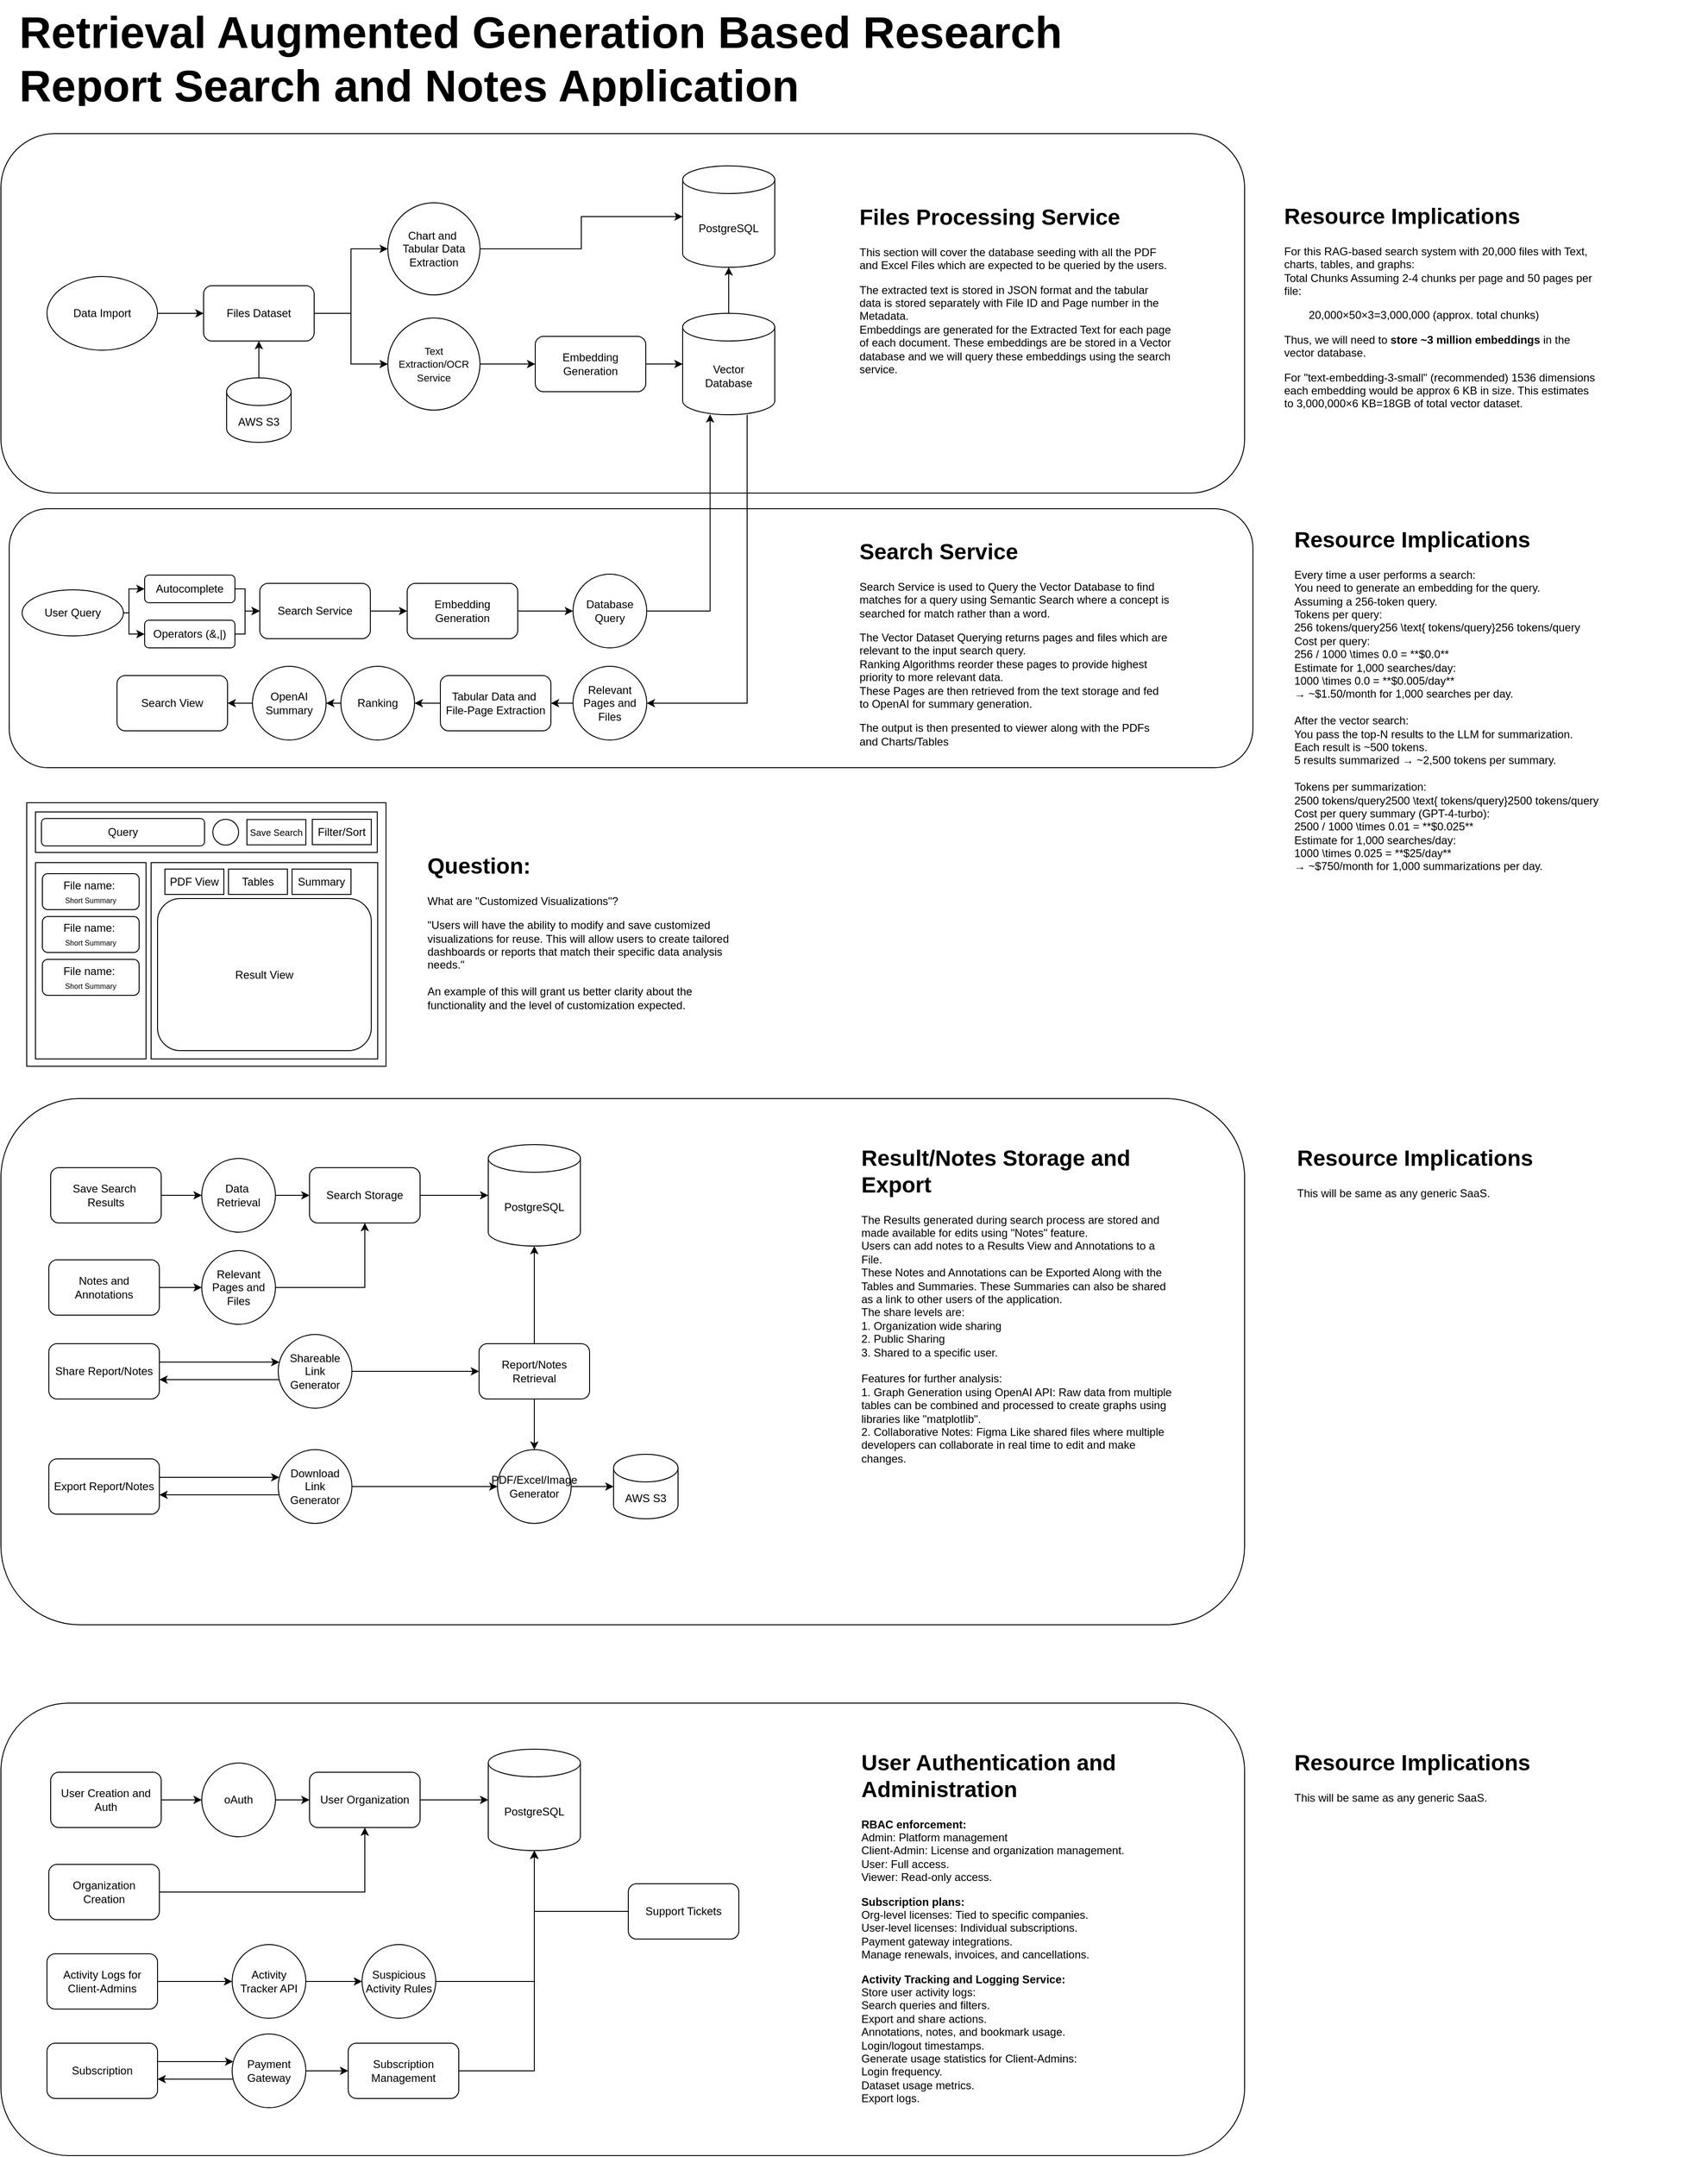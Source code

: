 <mxfile version="26.1.3">
  <diagram id="prtHgNgQTEPvFCAcTncT" name="Page-1">
    <mxGraphModel dx="3354" dy="1963" grid="0" gridSize="10" guides="1" tooltips="1" connect="1" arrows="1" fold="1" page="0" pageScale="1" pageWidth="827" pageHeight="1169" math="0" shadow="0">
      <root>
        <mxCell id="0" />
        <mxCell id="1" parent="0" />
        <mxCell id="w0o_VN7VHRVcwuZl0_9_-65" value="&lt;h1 style=&quot;margin-top: 0px;&quot;&gt;Resource Implications&lt;/h1&gt;&lt;p class=&quot;&quot; data-end=&quot;107&quot; data-start=&quot;69&quot;&gt;For this RAG-based search system with &lt;span data-end=&quot;126&quot; data-start=&quot;110&quot;&gt;20,000 files with &lt;/span&gt;&lt;span data-end=&quot;151&quot; data-start=&quot;129&quot;&gt;Text, charts, tables, and graphs:&lt;br&gt;Total Chunks Assuming 2-4 chunks per page and 50 pages per file: &lt;br&gt;&lt;/span&gt;&lt;/p&gt;&lt;p class=&quot;&quot; data-end=&quot;107&quot; data-start=&quot;69&quot;&gt;&lt;span class=&quot;katex-display&quot;&gt;&lt;span class=&quot;katex&quot;&gt;&lt;span aria-hidden=&quot;true&quot; class=&quot;katex-html&quot;&gt;&lt;span class=&quot;base&quot;&gt;&lt;span class=&quot;mord&quot;&gt;&lt;span style=&quot;white-space: pre;&quot;&gt;&#x9;&lt;/span&gt;20&lt;/span&gt;&lt;span class=&quot;mpunct&quot;&gt;,&lt;/span&gt;&lt;span class=&quot;mspace&quot;&gt;&lt;/span&gt;&lt;span class=&quot;mord&quot;&gt;000&lt;/span&gt;&lt;span class=&quot;mspace&quot;&gt;&lt;/span&gt;&lt;span class=&quot;mbin&quot;&gt;×&lt;/span&gt;&lt;span class=&quot;mspace&quot;&gt;&lt;/span&gt;&lt;/span&gt;&lt;span class=&quot;base&quot;&gt;&lt;span class=&quot;strut&quot;&gt;&lt;/span&gt;&lt;span class=&quot;mord&quot;&gt;50&lt;/span&gt;&lt;span class=&quot;mspace&quot;&gt;&lt;/span&gt;&lt;span class=&quot;mbin&quot;&gt;×&lt;/span&gt;&lt;span class=&quot;mspace&quot;&gt;&lt;/span&gt;&lt;/span&gt;&lt;span class=&quot;base&quot;&gt;&lt;span class=&quot;strut&quot;&gt;&lt;/span&gt;&lt;span class=&quot;mord&quot;&gt;3&lt;/span&gt;&lt;span class=&quot;mspace&quot;&gt;&lt;/span&gt;&lt;span class=&quot;mrel&quot;&gt;=&lt;/span&gt;&lt;span class=&quot;mspace&quot;&gt;&lt;/span&gt;&lt;/span&gt;&lt;span class=&quot;base&quot;&gt;&lt;span class=&quot;strut&quot;&gt;&lt;/span&gt;&lt;span class=&quot;mord&quot;&gt;3&lt;/span&gt;&lt;span class=&quot;mpunct&quot;&gt;,&lt;/span&gt;&lt;span class=&quot;mspace&quot;&gt;&lt;/span&gt;&lt;span class=&quot;mord&quot;&gt;000&lt;/span&gt;&lt;span class=&quot;mpunct&quot;&gt;,&lt;/span&gt;&lt;span class=&quot;mspace&quot;&gt;&lt;/span&gt;&lt;span class=&quot;mord&quot;&gt;000&lt;/span&gt;&lt;span class=&quot;mord text&quot;&gt;&lt;span class=&quot;mord&quot;&gt;&amp;nbsp;(approx.&amp;nbsp;total&amp;nbsp;chunks)&lt;/span&gt;&lt;/span&gt;&lt;/span&gt;&lt;/span&gt;&lt;/span&gt;&lt;/span&gt;&lt;/p&gt;&lt;p class=&quot;&quot; data-end=&quot;595&quot; data-start=&quot;516&quot;&gt;Thus, we will need to &lt;strong data-end=&quot;570&quot; data-start=&quot;539&quot;&gt;store ~3 million embeddings&lt;/strong&gt; in the vector database.&lt;/p&gt;&lt;p class=&quot;&quot; data-end=&quot;595&quot; data-start=&quot;516&quot;&gt;For &quot;text-embedding-3-small&quot; (recommended) 1536 dimensions each embedding would be approx 6 KB in size. This estimates to &lt;span class=&quot;base&quot;&gt;&lt;span class=&quot;mord&quot;&gt;3&lt;/span&gt;&lt;span class=&quot;mpunct&quot;&gt;,&lt;/span&gt;&lt;span class=&quot;mspace&quot;&gt;&lt;/span&gt;&lt;span class=&quot;mord&quot;&gt;000&lt;/span&gt;&lt;span class=&quot;mpunct&quot;&gt;,&lt;/span&gt;&lt;span class=&quot;mspace&quot;&gt;&lt;/span&gt;&lt;span class=&quot;mord&quot;&gt;000&lt;/span&gt;&lt;span class=&quot;mspace&quot;&gt;&lt;/span&gt;&lt;span class=&quot;mbin&quot;&gt;×&lt;/span&gt;&lt;span class=&quot;mspace&quot;&gt;&lt;/span&gt;&lt;/span&gt;&lt;span class=&quot;base&quot;&gt;&lt;span class=&quot;strut&quot;&gt;&lt;/span&gt;&lt;span class=&quot;mord&quot;&gt;6&lt;/span&gt;&lt;span class=&quot;mord text&quot;&gt;&lt;span class=&quot;mord&quot;&gt;&amp;nbsp;KB&lt;/span&gt;&lt;/span&gt;&lt;span class=&quot;mspace&quot;&gt;&lt;/span&gt;&lt;span class=&quot;mrel&quot;&gt;=&lt;/span&gt;&lt;span class=&quot;mspace&quot;&gt;&lt;/span&gt;&lt;/span&gt;&lt;span class=&quot;base&quot;&gt;&lt;span class=&quot;strut&quot;&gt;&lt;/span&gt;&lt;span class=&quot;mord&quot;&gt;18&lt;/span&gt;&lt;span class=&quot;mord mathnormal&quot;&gt;GB of total vector dataset.&lt;/span&gt;&lt;/span&gt;&lt;/p&gt;&lt;p class=&quot;&quot; data-end=&quot;595&quot; data-start=&quot;516&quot;&gt;&lt;span class=&quot;base&quot;&gt;&lt;span class=&quot;mord mathnormal&quot;&gt;&lt;br&gt;&lt;/span&gt;&lt;/span&gt;&lt;/p&gt;&lt;br/&gt;&lt;p class=&quot;&quot; data-end=&quot;107&quot; data-start=&quot;69&quot;&gt;&lt;br&gt;&lt;br/&gt;&lt;/p&gt;&lt;p class=&quot;&quot; data-end=&quot;595&quot; data-start=&quot;516&quot;&gt;&lt;br&gt;&lt;/p&gt;&lt;p class=&quot;&quot; data-end=&quot;107&quot; data-start=&quot;69&quot;&gt;&lt;br&gt;&lt;/p&gt;" style="text;html=1;whiteSpace=wrap;overflow=hidden;rounded=0;" vertex="1" parent="1">
          <mxGeometry x="1281" y="-6" width="340" height="230" as="geometry" />
        </mxCell>
        <mxCell id="w0o_VN7VHRVcwuZl0_9_-64" value="" style="rounded=1;whiteSpace=wrap;html=1;" vertex="1" parent="1">
          <mxGeometry x="-101" y="332" width="1350" height="281" as="geometry" />
        </mxCell>
        <mxCell id="w0o_VN7VHRVcwuZl0_9_-26" style="edgeStyle=orthogonalEdgeStyle;rounded=0;orthogonalLoop=1;jettySize=auto;html=1;entryX=0;entryY=0.5;entryDx=0;entryDy=0;" edge="1" parent="1" source="w0o_VN7VHRVcwuZl0_9_-22" target="w0o_VN7VHRVcwuZl0_9_-25">
          <mxGeometry relative="1" as="geometry" />
        </mxCell>
        <mxCell id="w0o_VN7VHRVcwuZl0_9_-22" value="Search Service" style="rounded=1;whiteSpace=wrap;html=1;" vertex="1" parent="1">
          <mxGeometry x="171" y="413" width="120" height="60" as="geometry" />
        </mxCell>
        <mxCell id="w0o_VN7VHRVcwuZl0_9_-80" style="edgeStyle=orthogonalEdgeStyle;rounded=0;orthogonalLoop=1;jettySize=auto;html=1;" edge="1" parent="1" source="w0o_VN7VHRVcwuZl0_9_-23" target="w0o_VN7VHRVcwuZl0_9_-76">
          <mxGeometry relative="1" as="geometry">
            <Array as="points">
              <mxPoint x="29" y="445" />
              <mxPoint x="29" y="419" />
            </Array>
          </mxGeometry>
        </mxCell>
        <mxCell id="w0o_VN7VHRVcwuZl0_9_-81" style="edgeStyle=orthogonalEdgeStyle;rounded=0;orthogonalLoop=1;jettySize=auto;html=1;" edge="1" parent="1" source="w0o_VN7VHRVcwuZl0_9_-23" target="w0o_VN7VHRVcwuZl0_9_-79">
          <mxGeometry relative="1" as="geometry">
            <Array as="points">
              <mxPoint x="29" y="445" />
              <mxPoint x="29" y="468" />
            </Array>
          </mxGeometry>
        </mxCell>
        <mxCell id="w0o_VN7VHRVcwuZl0_9_-23" value="User Query" style="ellipse;whiteSpace=wrap;html=1;" vertex="1" parent="1">
          <mxGeometry x="-87" y="420" width="110" height="50" as="geometry" />
        </mxCell>
        <mxCell id="w0o_VN7VHRVcwuZl0_9_-31" style="edgeStyle=orthogonalEdgeStyle;rounded=0;orthogonalLoop=1;jettySize=auto;html=1;entryX=0;entryY=0.5;entryDx=0;entryDy=0;" edge="1" parent="1" source="w0o_VN7VHRVcwuZl0_9_-25" target="w0o_VN7VHRVcwuZl0_9_-30">
          <mxGeometry relative="1" as="geometry" />
        </mxCell>
        <mxCell id="w0o_VN7VHRVcwuZl0_9_-25" value="Embedding Generation" style="rounded=1;whiteSpace=wrap;html=1;" vertex="1" parent="1">
          <mxGeometry x="331" y="413" width="120" height="60" as="geometry" />
        </mxCell>
        <mxCell id="w0o_VN7VHRVcwuZl0_9_-29" value="" style="group;fillColor=none;" vertex="1" connectable="0" parent="1">
          <mxGeometry x="-110" y="-75" width="1350" height="390" as="geometry" />
        </mxCell>
        <mxCell id="w0o_VN7VHRVcwuZl0_9_-28" value="" style="rounded=1;whiteSpace=wrap;html=1;" vertex="1" parent="w0o_VN7VHRVcwuZl0_9_-29">
          <mxGeometry width="1350" height="390" as="geometry" />
        </mxCell>
        <mxCell id="w0o_VN7VHRVcwuZl0_9_-8" style="edgeStyle=orthogonalEdgeStyle;rounded=0;orthogonalLoop=1;jettySize=auto;html=1;entryX=0;entryY=0.5;entryDx=0;entryDy=0;" edge="1" parent="w0o_VN7VHRVcwuZl0_9_-29" source="w0o_VN7VHRVcwuZl0_9_-1" target="w0o_VN7VHRVcwuZl0_9_-3">
          <mxGeometry relative="1" as="geometry" />
        </mxCell>
        <mxCell id="w0o_VN7VHRVcwuZl0_9_-9" style="edgeStyle=orthogonalEdgeStyle;rounded=0;orthogonalLoop=1;jettySize=auto;html=1;entryX=0;entryY=0.5;entryDx=0;entryDy=0;" edge="1" parent="w0o_VN7VHRVcwuZl0_9_-29" source="w0o_VN7VHRVcwuZl0_9_-1" target="w0o_VN7VHRVcwuZl0_9_-4">
          <mxGeometry relative="1" as="geometry" />
        </mxCell>
        <mxCell id="w0o_VN7VHRVcwuZl0_9_-1" value="Files Dataset" style="rounded=1;whiteSpace=wrap;html=1;" vertex="1" parent="w0o_VN7VHRVcwuZl0_9_-29">
          <mxGeometry x="220" y="165" width="120" height="60" as="geometry" />
        </mxCell>
        <mxCell id="w0o_VN7VHRVcwuZl0_9_-2" value="Embedding Generation" style="rounded=1;whiteSpace=wrap;html=1;" vertex="1" parent="w0o_VN7VHRVcwuZl0_9_-29">
          <mxGeometry x="580" y="220" width="120" height="60" as="geometry" />
        </mxCell>
        <mxCell id="w0o_VN7VHRVcwuZl0_9_-10" style="edgeStyle=orthogonalEdgeStyle;rounded=0;orthogonalLoop=1;jettySize=auto;html=1;entryX=0;entryY=0.5;entryDx=0;entryDy=0;" edge="1" parent="w0o_VN7VHRVcwuZl0_9_-29" source="w0o_VN7VHRVcwuZl0_9_-3" target="w0o_VN7VHRVcwuZl0_9_-2">
          <mxGeometry relative="1" as="geometry" />
        </mxCell>
        <mxCell id="w0o_VN7VHRVcwuZl0_9_-3" value="&lt;p&gt;&lt;font style=&quot;font-size: 11px;&quot;&gt;Text Extraction/OCR Service&lt;/font&gt;&lt;/p&gt;" style="ellipse;whiteSpace=wrap;html=1;aspect=fixed;" vertex="1" parent="w0o_VN7VHRVcwuZl0_9_-29">
          <mxGeometry x="420" y="200" width="100" height="100" as="geometry" />
        </mxCell>
        <mxCell id="w0o_VN7VHRVcwuZl0_9_-15" style="edgeStyle=orthogonalEdgeStyle;rounded=0;orthogonalLoop=1;jettySize=auto;html=1;entryX=0;entryY=0.5;entryDx=0;entryDy=0;entryPerimeter=0;" edge="1" parent="w0o_VN7VHRVcwuZl0_9_-29" source="w0o_VN7VHRVcwuZl0_9_-4" target="w0o_VN7VHRVcwuZl0_9_-12">
          <mxGeometry relative="1" as="geometry">
            <mxPoint x="610" y="265" as="targetPoint" />
          </mxGeometry>
        </mxCell>
        <mxCell id="w0o_VN7VHRVcwuZl0_9_-4" value="&lt;div&gt;Chart and&amp;nbsp;&lt;/div&gt;&lt;div&gt;Tabular Data Extraction&lt;/div&gt;" style="ellipse;whiteSpace=wrap;html=1;aspect=fixed;" vertex="1" parent="w0o_VN7VHRVcwuZl0_9_-29">
          <mxGeometry x="420" y="75" width="100" height="100" as="geometry" />
        </mxCell>
        <mxCell id="w0o_VN7VHRVcwuZl0_9_-14" style="edgeStyle=orthogonalEdgeStyle;rounded=0;orthogonalLoop=1;jettySize=auto;html=1;" edge="1" parent="w0o_VN7VHRVcwuZl0_9_-29" source="w0o_VN7VHRVcwuZl0_9_-6" target="w0o_VN7VHRVcwuZl0_9_-12">
          <mxGeometry relative="1" as="geometry" />
        </mxCell>
        <mxCell id="w0o_VN7VHRVcwuZl0_9_-6" value="&lt;div&gt;Vector&lt;/div&gt;&lt;div&gt;Database&lt;/div&gt;" style="shape=cylinder3;whiteSpace=wrap;html=1;boundedLbl=1;backgroundOutline=1;size=15;" vertex="1" parent="w0o_VN7VHRVcwuZl0_9_-29">
          <mxGeometry x="740" y="195" width="100" height="110" as="geometry" />
        </mxCell>
        <mxCell id="w0o_VN7VHRVcwuZl0_9_-12" value="PostgreSQL" style="shape=cylinder3;whiteSpace=wrap;html=1;boundedLbl=1;backgroundOutline=1;size=15;" vertex="1" parent="w0o_VN7VHRVcwuZl0_9_-29">
          <mxGeometry x="740" y="35" width="100" height="110" as="geometry" />
        </mxCell>
        <mxCell id="w0o_VN7VHRVcwuZl0_9_-13" style="edgeStyle=orthogonalEdgeStyle;rounded=0;orthogonalLoop=1;jettySize=auto;html=1;entryX=0;entryY=0.5;entryDx=0;entryDy=0;entryPerimeter=0;" edge="1" parent="w0o_VN7VHRVcwuZl0_9_-29" source="w0o_VN7VHRVcwuZl0_9_-2" target="w0o_VN7VHRVcwuZl0_9_-6">
          <mxGeometry relative="1" as="geometry" />
        </mxCell>
        <mxCell id="w0o_VN7VHRVcwuZl0_9_-17" value="&lt;h1 style=&quot;margin-top: 0px;&quot;&gt;Files Processing Service&lt;/h1&gt;&lt;p&gt;This section will cover the database seeding with all the PDF and Excel Files which are expected to be queried by the users.&lt;/p&gt;&lt;p&gt;The extracted text is stored in JSON format and the tabular data is stored separately with File ID and Page number in the Metadata. &lt;br&gt;Embeddings are generated for the Extracted Text for each page of each document. These embeddings are be stored in a Vector database and we will query these embeddings using the search service.&lt;/p&gt;" style="text;html=1;whiteSpace=wrap;overflow=hidden;rounded=0;" vertex="1" parent="w0o_VN7VHRVcwuZl0_9_-29">
          <mxGeometry x="930" y="70" width="340" height="230" as="geometry" />
        </mxCell>
        <mxCell id="w0o_VN7VHRVcwuZl0_9_-19" style="edgeStyle=orthogonalEdgeStyle;rounded=0;orthogonalLoop=1;jettySize=auto;html=1;entryX=0;entryY=0.5;entryDx=0;entryDy=0;" edge="1" parent="w0o_VN7VHRVcwuZl0_9_-29" source="w0o_VN7VHRVcwuZl0_9_-18" target="w0o_VN7VHRVcwuZl0_9_-1">
          <mxGeometry relative="1" as="geometry" />
        </mxCell>
        <mxCell id="w0o_VN7VHRVcwuZl0_9_-18" value="Data Import" style="ellipse;whiteSpace=wrap;html=1;" vertex="1" parent="w0o_VN7VHRVcwuZl0_9_-29">
          <mxGeometry x="50" y="155" width="120" height="80" as="geometry" />
        </mxCell>
        <mxCell id="w0o_VN7VHRVcwuZl0_9_-21" value="" style="edgeStyle=orthogonalEdgeStyle;rounded=0;orthogonalLoop=1;jettySize=auto;html=1;" edge="1" parent="w0o_VN7VHRVcwuZl0_9_-29" source="w0o_VN7VHRVcwuZl0_9_-20" target="w0o_VN7VHRVcwuZl0_9_-1">
          <mxGeometry relative="1" as="geometry" />
        </mxCell>
        <mxCell id="w0o_VN7VHRVcwuZl0_9_-20" value="AWS S3" style="shape=cylinder3;whiteSpace=wrap;html=1;boundedLbl=1;backgroundOutline=1;size=15;" vertex="1" parent="w0o_VN7VHRVcwuZl0_9_-29">
          <mxGeometry x="245" y="265" width="70" height="70" as="geometry" />
        </mxCell>
        <mxCell id="w0o_VN7VHRVcwuZl0_9_-32" style="edgeStyle=orthogonalEdgeStyle;rounded=0;orthogonalLoop=1;jettySize=auto;html=1;entryX=0.298;entryY=0.996;entryDx=0;entryDy=0;entryPerimeter=0;" edge="1" parent="1" source="w0o_VN7VHRVcwuZl0_9_-30" target="w0o_VN7VHRVcwuZl0_9_-6">
          <mxGeometry relative="1" as="geometry" />
        </mxCell>
        <mxCell id="w0o_VN7VHRVcwuZl0_9_-30" value="Database Query" style="ellipse;whiteSpace=wrap;html=1;aspect=fixed;" vertex="1" parent="1">
          <mxGeometry x="511" y="403" width="80" height="80" as="geometry" />
        </mxCell>
        <mxCell id="w0o_VN7VHRVcwuZl0_9_-37" style="edgeStyle=orthogonalEdgeStyle;rounded=0;orthogonalLoop=1;jettySize=auto;html=1;entryX=1;entryY=0.5;entryDx=0;entryDy=0;" edge="1" parent="1" source="w0o_VN7VHRVcwuZl0_9_-33" target="w0o_VN7VHRVcwuZl0_9_-36">
          <mxGeometry relative="1" as="geometry" />
        </mxCell>
        <mxCell id="w0o_VN7VHRVcwuZl0_9_-33" value="&lt;div&gt;Relevant Pages and Files&lt;/div&gt;" style="ellipse;whiteSpace=wrap;html=1;aspect=fixed;" vertex="1" parent="1">
          <mxGeometry x="511" y="503" width="80" height="80" as="geometry" />
        </mxCell>
        <mxCell id="w0o_VN7VHRVcwuZl0_9_-34" style="edgeStyle=orthogonalEdgeStyle;rounded=0;orthogonalLoop=1;jettySize=auto;html=1;entryX=1;entryY=0.5;entryDx=0;entryDy=0;" edge="1" parent="1" source="w0o_VN7VHRVcwuZl0_9_-6" target="w0o_VN7VHRVcwuZl0_9_-33">
          <mxGeometry relative="1" as="geometry">
            <Array as="points">
              <mxPoint x="700" y="543" />
            </Array>
          </mxGeometry>
        </mxCell>
        <mxCell id="w0o_VN7VHRVcwuZl0_9_-41" style="edgeStyle=orthogonalEdgeStyle;rounded=0;orthogonalLoop=1;jettySize=auto;html=1;entryX=1;entryY=0.5;entryDx=0;entryDy=0;" edge="1" parent="1" source="w0o_VN7VHRVcwuZl0_9_-36" target="w0o_VN7VHRVcwuZl0_9_-39">
          <mxGeometry relative="1" as="geometry" />
        </mxCell>
        <mxCell id="w0o_VN7VHRVcwuZl0_9_-36" value="&lt;div&gt;Tabular Data and&amp;nbsp;&lt;/div&gt;&lt;div&gt;File-Page Extraction&lt;/div&gt;" style="rounded=1;whiteSpace=wrap;html=1;" vertex="1" parent="1">
          <mxGeometry x="367" y="513" width="120" height="60" as="geometry" />
        </mxCell>
        <mxCell id="w0o_VN7VHRVcwuZl0_9_-69" style="edgeStyle=orthogonalEdgeStyle;rounded=0;orthogonalLoop=1;jettySize=auto;html=1;" edge="1" parent="1" source="w0o_VN7VHRVcwuZl0_9_-39" target="w0o_VN7VHRVcwuZl0_9_-68">
          <mxGeometry relative="1" as="geometry" />
        </mxCell>
        <mxCell id="w0o_VN7VHRVcwuZl0_9_-39" value="Ranking" style="ellipse;whiteSpace=wrap;html=1;aspect=fixed;" vertex="1" parent="1">
          <mxGeometry x="259" y="503" width="80" height="80" as="geometry" />
        </mxCell>
        <mxCell id="w0o_VN7VHRVcwuZl0_9_-42" value="Search View" style="rounded=1;whiteSpace=wrap;html=1;" vertex="1" parent="1">
          <mxGeometry x="16" y="513" width="120" height="60" as="geometry" />
        </mxCell>
        <mxCell id="w0o_VN7VHRVcwuZl0_9_-63" value="&lt;h1 style=&quot;margin-top: 0px;&quot;&gt;Search Service&lt;/h1&gt;&lt;p&gt;Search Service is used to Query the Vector Database to find matches for a query using Semantic Search where a concept is searched for match rather than a word.&lt;/p&gt;&lt;p&gt;The Vector Dataset Querying returns pages and files which are relevant to the input search query. &lt;br&gt;Ranking Algorithms reorder these pages to provide highest priority to more relevant data.&lt;br&gt;These Pages are then retrieved from the text storage and fed to OpenAI for summary generation. &lt;br&gt;&lt;/p&gt;&lt;p&gt;The output is then presented to viewer along with the PDFs and Charts/Tables&lt;/p&gt;" style="text;html=1;whiteSpace=wrap;overflow=hidden;rounded=0;" vertex="1" parent="1">
          <mxGeometry x="820" y="357.5" width="340" height="230" as="geometry" />
        </mxCell>
        <mxCell id="w0o_VN7VHRVcwuZl0_9_-67" value="&lt;h1 style=&quot;margin-top: 0px;&quot;&gt;&lt;font style=&quot;font-size: 48px;&quot;&gt;Retrieval Augmented Generation Based Research Report Search and Notes Application&lt;/font&gt;&lt;/h1&gt;" style="text;html=1;whiteSpace=wrap;overflow=hidden;rounded=0;movable=1;resizable=1;rotatable=1;deletable=1;editable=1;locked=0;connectable=1;" vertex="1" parent="1">
          <mxGeometry x="-92" y="-220" width="1235" height="112" as="geometry" />
        </mxCell>
        <mxCell id="w0o_VN7VHRVcwuZl0_9_-70" style="edgeStyle=orthogonalEdgeStyle;rounded=0;orthogonalLoop=1;jettySize=auto;html=1;" edge="1" parent="1" source="w0o_VN7VHRVcwuZl0_9_-68" target="w0o_VN7VHRVcwuZl0_9_-42">
          <mxGeometry relative="1" as="geometry" />
        </mxCell>
        <mxCell id="w0o_VN7VHRVcwuZl0_9_-68" value="&lt;div&gt;OpenAI&lt;/div&gt;&lt;div&gt;Summary&lt;/div&gt;" style="ellipse;whiteSpace=wrap;html=1;aspect=fixed;" vertex="1" parent="1">
          <mxGeometry x="163" y="503" width="80" height="80" as="geometry" />
        </mxCell>
        <mxCell id="w0o_VN7VHRVcwuZl0_9_-82" style="edgeStyle=orthogonalEdgeStyle;rounded=0;orthogonalLoop=1;jettySize=auto;html=1;" edge="1" parent="1" source="w0o_VN7VHRVcwuZl0_9_-76" target="w0o_VN7VHRVcwuZl0_9_-22">
          <mxGeometry relative="1" as="geometry">
            <Array as="points">
              <mxPoint x="155" y="419" />
              <mxPoint x="155" y="443" />
            </Array>
          </mxGeometry>
        </mxCell>
        <mxCell id="w0o_VN7VHRVcwuZl0_9_-76" value="Autocomplete" style="rounded=1;whiteSpace=wrap;html=1;" vertex="1" parent="1">
          <mxGeometry x="46" y="404" width="98" height="30" as="geometry" />
        </mxCell>
        <mxCell id="w0o_VN7VHRVcwuZl0_9_-83" style="edgeStyle=orthogonalEdgeStyle;rounded=0;orthogonalLoop=1;jettySize=auto;html=1;entryX=0;entryY=0.5;entryDx=0;entryDy=0;" edge="1" parent="1" source="w0o_VN7VHRVcwuZl0_9_-79" target="w0o_VN7VHRVcwuZl0_9_-22">
          <mxGeometry relative="1" as="geometry">
            <Array as="points">
              <mxPoint x="155" y="468" />
              <mxPoint x="155" y="443" />
            </Array>
          </mxGeometry>
        </mxCell>
        <mxCell id="w0o_VN7VHRVcwuZl0_9_-79" value="Operators (&amp;amp;,|)" style="rounded=1;whiteSpace=wrap;html=1;" vertex="1" parent="1">
          <mxGeometry x="46" y="453" width="98" height="30" as="geometry" />
        </mxCell>
        <mxCell id="w0o_VN7VHRVcwuZl0_9_-99" value="" style="group" vertex="1" connectable="0" parent="1">
          <mxGeometry x="-82" y="651" width="390" height="286" as="geometry" />
        </mxCell>
        <mxCell id="w0o_VN7VHRVcwuZl0_9_-84" value="" style="rounded=0;whiteSpace=wrap;html=1;" vertex="1" parent="w0o_VN7VHRVcwuZl0_9_-99">
          <mxGeometry width="390" height="286" as="geometry" />
        </mxCell>
        <mxCell id="w0o_VN7VHRVcwuZl0_9_-85" value="" style="rounded=0;whiteSpace=wrap;html=1;" vertex="1" parent="w0o_VN7VHRVcwuZl0_9_-99">
          <mxGeometry x="9.5" y="65" width="120" height="213" as="geometry" />
        </mxCell>
        <mxCell id="w0o_VN7VHRVcwuZl0_9_-86" value="" style="rounded=0;whiteSpace=wrap;html=1;" vertex="1" parent="w0o_VN7VHRVcwuZl0_9_-99">
          <mxGeometry x="9.5" y="10" width="371" height="44" as="geometry" />
        </mxCell>
        <mxCell id="w0o_VN7VHRVcwuZl0_9_-87" value="Query" style="rounded=1;whiteSpace=wrap;html=1;" vertex="1" parent="w0o_VN7VHRVcwuZl0_9_-99">
          <mxGeometry x="16" y="17.12" width="177" height="29.75" as="geometry" />
        </mxCell>
        <mxCell id="w0o_VN7VHRVcwuZl0_9_-88" value="" style="ellipse;whiteSpace=wrap;html=1;aspect=fixed;" vertex="1" parent="w0o_VN7VHRVcwuZl0_9_-99">
          <mxGeometry x="202" y="18.005" width="28" height="28" as="geometry" />
        </mxCell>
        <mxCell id="w0o_VN7VHRVcwuZl0_9_-89" value="&lt;font style=&quot;font-size: 10px;&quot;&gt;Save Search&lt;/font&gt;" style="whiteSpace=wrap;html=1;rounded=0;" vertex="1" parent="w0o_VN7VHRVcwuZl0_9_-99">
          <mxGeometry x="239" y="18.25" width="64" height="27.51" as="geometry" />
        </mxCell>
        <mxCell id="w0o_VN7VHRVcwuZl0_9_-90" value="&lt;div&gt;File name:&amp;nbsp;&lt;/div&gt;&lt;div&gt;&lt;font style=&quot;font-size: 8px;&quot;&gt;Short Summary&lt;/font&gt;&lt;/div&gt;" style="rounded=1;whiteSpace=wrap;html=1;" vertex="1" parent="w0o_VN7VHRVcwuZl0_9_-99">
          <mxGeometry x="17" y="77" width="105" height="39" as="geometry" />
        </mxCell>
        <mxCell id="w0o_VN7VHRVcwuZl0_9_-91" value="&lt;div&gt;File name:&amp;nbsp;&lt;/div&gt;&lt;div&gt;&lt;font style=&quot;font-size: 8px;&quot;&gt;Short Summary&lt;/font&gt;&lt;/div&gt;" style="rounded=1;whiteSpace=wrap;html=1;" vertex="1" parent="w0o_VN7VHRVcwuZl0_9_-99">
          <mxGeometry x="17" y="123.5" width="105" height="39" as="geometry" />
        </mxCell>
        <mxCell id="w0o_VN7VHRVcwuZl0_9_-92" value="&lt;div&gt;File name:&amp;nbsp;&lt;/div&gt;&lt;div&gt;&lt;font style=&quot;font-size: 8px;&quot;&gt;Short Summary&lt;/font&gt;&lt;/div&gt;" style="rounded=1;whiteSpace=wrap;html=1;" vertex="1" parent="w0o_VN7VHRVcwuZl0_9_-99">
          <mxGeometry x="17" y="170" width="105" height="39" as="geometry" />
        </mxCell>
        <mxCell id="w0o_VN7VHRVcwuZl0_9_-93" value="" style="rounded=0;whiteSpace=wrap;html=1;" vertex="1" parent="w0o_VN7VHRVcwuZl0_9_-99">
          <mxGeometry x="135" y="65" width="246" height="213" as="geometry" />
        </mxCell>
        <mxCell id="w0o_VN7VHRVcwuZl0_9_-94" value="Result View" style="rounded=1;whiteSpace=wrap;html=1;" vertex="1" parent="w0o_VN7VHRVcwuZl0_9_-99">
          <mxGeometry x="142" y="104" width="232" height="165" as="geometry" />
        </mxCell>
        <mxCell id="w0o_VN7VHRVcwuZl0_9_-96" value="PDF View" style="whiteSpace=wrap;html=1;rounded=0;" vertex="1" parent="w0o_VN7VHRVcwuZl0_9_-99">
          <mxGeometry x="150" y="72" width="64" height="27.51" as="geometry" />
        </mxCell>
        <mxCell id="w0o_VN7VHRVcwuZl0_9_-97" value="Tables" style="whiteSpace=wrap;html=1;rounded=0;" vertex="1" parent="w0o_VN7VHRVcwuZl0_9_-99">
          <mxGeometry x="219" y="72" width="64" height="27.51" as="geometry" />
        </mxCell>
        <mxCell id="w0o_VN7VHRVcwuZl0_9_-98" value="Summary" style="whiteSpace=wrap;html=1;rounded=0;" vertex="1" parent="w0o_VN7VHRVcwuZl0_9_-99">
          <mxGeometry x="288" y="72" width="64" height="27.51" as="geometry" />
        </mxCell>
        <mxCell id="w0o_VN7VHRVcwuZl0_9_-101" value="Filter/Sort" style="whiteSpace=wrap;html=1;rounded=0;" vertex="1" parent="w0o_VN7VHRVcwuZl0_9_-99">
          <mxGeometry x="310" y="18.01" width="64" height="27.51" as="geometry" />
        </mxCell>
        <mxCell id="w0o_VN7VHRVcwuZl0_9_-102" value="&lt;h1 style=&quot;margin-top: 0px;&quot;&gt;Question:&lt;/h1&gt;&lt;p class=&quot;&quot; data-end=&quot;107&quot; data-start=&quot;69&quot;&gt;&lt;span data-end=&quot;151&quot; data-start=&quot;129&quot;&gt;What are &quot;Customized Visualizations&quot;?&lt;/span&gt;&lt;/p&gt;&quot;Users will have the ability to modify and save customized visualizations for reuse. This will allow users to create tailored dashboards or reports that match their specific data analysis needs.&quot;&lt;br&gt;&lt;br&gt;An example of this will grant us better clarity about the functionality and the level of customization expected.&lt;p class=&quot;&quot; data-end=&quot;595&quot; data-start=&quot;516&quot;&gt;&lt;br&gt;&lt;/p&gt;&lt;p class=&quot;&quot; data-end=&quot;107&quot; data-start=&quot;69&quot;&gt;&lt;br&gt;&lt;/p&gt;" style="text;html=1;whiteSpace=wrap;overflow=hidden;rounded=0;" vertex="1" parent="1">
          <mxGeometry x="351" y="699" width="340" height="190" as="geometry" />
        </mxCell>
        <mxCell id="w0o_VN7VHRVcwuZl0_9_-103" value="" style="rounded=1;whiteSpace=wrap;html=1;" vertex="1" parent="1">
          <mxGeometry x="-110" y="972" width="1350" height="571" as="geometry" />
        </mxCell>
        <mxCell id="w0o_VN7VHRVcwuZl0_9_-153" style="edgeStyle=orthogonalEdgeStyle;rounded=0;orthogonalLoop=1;jettySize=auto;html=1;" edge="1" parent="1" source="w0o_VN7VHRVcwuZl0_9_-113" target="w0o_VN7VHRVcwuZl0_9_-146">
          <mxGeometry relative="1" as="geometry" />
        </mxCell>
        <mxCell id="w0o_VN7VHRVcwuZl0_9_-113" value="&lt;div&gt;Relevant Pages and Files&lt;/div&gt;" style="ellipse;whiteSpace=wrap;html=1;aspect=fixed;" vertex="1" parent="1">
          <mxGeometry x="108" y="1137" width="80" height="80" as="geometry" />
        </mxCell>
        <mxCell id="w0o_VN7VHRVcwuZl0_9_-148" style="edgeStyle=orthogonalEdgeStyle;rounded=0;orthogonalLoop=1;jettySize=auto;html=1;" edge="1" parent="1" source="w0o_VN7VHRVcwuZl0_9_-118" target="w0o_VN7VHRVcwuZl0_9_-121">
          <mxGeometry relative="1" as="geometry" />
        </mxCell>
        <mxCell id="w0o_VN7VHRVcwuZl0_9_-118" value="&lt;div&gt;Save Search&amp;nbsp;&lt;/div&gt;&lt;div&gt;Results&lt;/div&gt;" style="rounded=1;whiteSpace=wrap;html=1;" vertex="1" parent="1">
          <mxGeometry x="-56" y="1047" width="120" height="60" as="geometry" />
        </mxCell>
        <mxCell id="w0o_VN7VHRVcwuZl0_9_-119" value="&lt;h1 style=&quot;margin-top: 0px;&quot;&gt;Result/Notes Storage and Export&lt;/h1&gt;&lt;div&gt;The Results generated during search process are stored and made available for edits using &quot;Notes&quot; feature. &lt;br&gt;Users can add notes to a Results View and Annotations to a File.&lt;/div&gt;&lt;div&gt;These Notes and Annotations can be Exported Along with the Tables and Summaries. These Summaries can also be shared as a link to other users of the application.&lt;/div&gt;&lt;div&gt;The share levels are:&lt;br&gt;1. Organization wide sharing&lt;/div&gt;&lt;div&gt;2. Public Sharing&lt;/div&gt;&lt;div&gt;3. Shared to a specific user.&lt;br&gt;&lt;br&gt;Features for further analysis:&lt;br&gt;1. Graph Generation using OpenAI API: Raw data from multiple tables can be combined and processed to create graphs using libraries like &quot;matplotlib&quot;.&lt;/div&gt;&lt;div&gt;2. Collaborative Notes: Figma Like shared files where multiple developers can collaborate in real time to edit and make changes. &lt;br&gt;&lt;/div&gt;&lt;div&gt;&lt;br&gt;&lt;/div&gt;" style="text;html=1;whiteSpace=wrap;overflow=hidden;rounded=0;" vertex="1" parent="1">
          <mxGeometry x="822" y="1015.5" width="340" height="386.5" as="geometry" />
        </mxCell>
        <mxCell id="w0o_VN7VHRVcwuZl0_9_-149" style="edgeStyle=orthogonalEdgeStyle;rounded=0;orthogonalLoop=1;jettySize=auto;html=1;" edge="1" parent="1" source="w0o_VN7VHRVcwuZl0_9_-121" target="w0o_VN7VHRVcwuZl0_9_-146">
          <mxGeometry relative="1" as="geometry" />
        </mxCell>
        <mxCell id="w0o_VN7VHRVcwuZl0_9_-121" value="&lt;div&gt;Data&amp;nbsp;&lt;/div&gt;&lt;div&gt;Retrieval&lt;/div&gt;" style="ellipse;whiteSpace=wrap;html=1;aspect=fixed;" vertex="1" parent="1">
          <mxGeometry x="108" y="1037" width="80" height="80" as="geometry" />
        </mxCell>
        <mxCell id="w0o_VN7VHRVcwuZl0_9_-145" value="PostgreSQL" style="shape=cylinder3;whiteSpace=wrap;html=1;boundedLbl=1;backgroundOutline=1;size=15;" vertex="1" parent="1">
          <mxGeometry x="419" y="1022" width="100" height="110" as="geometry" />
        </mxCell>
        <mxCell id="w0o_VN7VHRVcwuZl0_9_-150" style="edgeStyle=orthogonalEdgeStyle;rounded=0;orthogonalLoop=1;jettySize=auto;html=1;" edge="1" parent="1" source="w0o_VN7VHRVcwuZl0_9_-146" target="w0o_VN7VHRVcwuZl0_9_-145">
          <mxGeometry relative="1" as="geometry" />
        </mxCell>
        <mxCell id="w0o_VN7VHRVcwuZl0_9_-146" value="Search Storage" style="rounded=1;whiteSpace=wrap;html=1;" vertex="1" parent="1">
          <mxGeometry x="225" y="1047" width="120" height="60" as="geometry" />
        </mxCell>
        <mxCell id="w0o_VN7VHRVcwuZl0_9_-152" style="edgeStyle=orthogonalEdgeStyle;rounded=0;orthogonalLoop=1;jettySize=auto;html=1;entryX=0;entryY=0.5;entryDx=0;entryDy=0;" edge="1" parent="1" source="w0o_VN7VHRVcwuZl0_9_-151" target="w0o_VN7VHRVcwuZl0_9_-113">
          <mxGeometry relative="1" as="geometry" />
        </mxCell>
        <mxCell id="w0o_VN7VHRVcwuZl0_9_-151" value="Notes and Annotations" style="rounded=1;whiteSpace=wrap;html=1;" vertex="1" parent="1">
          <mxGeometry x="-58" y="1147" width="120" height="60" as="geometry" />
        </mxCell>
        <mxCell id="w0o_VN7VHRVcwuZl0_9_-166" style="edgeStyle=orthogonalEdgeStyle;rounded=0;orthogonalLoop=1;jettySize=auto;html=1;" edge="1" parent="1" source="w0o_VN7VHRVcwuZl0_9_-154" target="w0o_VN7VHRVcwuZl0_9_-162">
          <mxGeometry relative="1" as="geometry">
            <Array as="points">
              <mxPoint x="126" y="1258" />
              <mxPoint x="126" y="1258" />
            </Array>
          </mxGeometry>
        </mxCell>
        <mxCell id="w0o_VN7VHRVcwuZl0_9_-154" value="Share Report/Notes" style="rounded=1;whiteSpace=wrap;html=1;" vertex="1" parent="1">
          <mxGeometry x="-58" y="1238" width="120" height="60" as="geometry" />
        </mxCell>
        <mxCell id="w0o_VN7VHRVcwuZl0_9_-168" style="edgeStyle=orthogonalEdgeStyle;rounded=0;orthogonalLoop=1;jettySize=auto;html=1;" edge="1" parent="1" source="w0o_VN7VHRVcwuZl0_9_-162" target="w0o_VN7VHRVcwuZl0_9_-154">
          <mxGeometry relative="1" as="geometry">
            <Array as="points">
              <mxPoint x="128" y="1277" />
              <mxPoint x="128" y="1277" />
            </Array>
          </mxGeometry>
        </mxCell>
        <mxCell id="w0o_VN7VHRVcwuZl0_9_-173" style="edgeStyle=orthogonalEdgeStyle;rounded=0;orthogonalLoop=1;jettySize=auto;html=1;entryX=0;entryY=0.5;entryDx=0;entryDy=0;" edge="1" parent="1" source="w0o_VN7VHRVcwuZl0_9_-162" target="w0o_VN7VHRVcwuZl0_9_-171">
          <mxGeometry relative="1" as="geometry" />
        </mxCell>
        <mxCell id="w0o_VN7VHRVcwuZl0_9_-162" value="Shareable Link Generator" style="ellipse;whiteSpace=wrap;html=1;aspect=fixed;" vertex="1" parent="1">
          <mxGeometry x="191" y="1228" width="80" height="80" as="geometry" />
        </mxCell>
        <mxCell id="w0o_VN7VHRVcwuZl0_9_-170" value="&lt;div&gt;&lt;font style=&quot;font-size: 12px;&quot;&gt;PDF/Excel/Image Generator&lt;/font&gt;&lt;/div&gt;" style="ellipse;whiteSpace=wrap;html=1;aspect=fixed;" vertex="1" parent="1">
          <mxGeometry x="429" y="1353" width="80" height="80" as="geometry" />
        </mxCell>
        <mxCell id="w0o_VN7VHRVcwuZl0_9_-172" style="edgeStyle=orthogonalEdgeStyle;rounded=0;orthogonalLoop=1;jettySize=auto;html=1;" edge="1" parent="1" source="w0o_VN7VHRVcwuZl0_9_-171" target="w0o_VN7VHRVcwuZl0_9_-145">
          <mxGeometry relative="1" as="geometry" />
        </mxCell>
        <mxCell id="w0o_VN7VHRVcwuZl0_9_-178" style="edgeStyle=orthogonalEdgeStyle;rounded=0;orthogonalLoop=1;jettySize=auto;html=1;" edge="1" parent="1" source="w0o_VN7VHRVcwuZl0_9_-171" target="w0o_VN7VHRVcwuZl0_9_-170">
          <mxGeometry relative="1" as="geometry" />
        </mxCell>
        <mxCell id="w0o_VN7VHRVcwuZl0_9_-171" value="Report/Notes Retrieval" style="rounded=1;whiteSpace=wrap;html=1;" vertex="1" parent="1">
          <mxGeometry x="409" y="1238" width="120" height="60" as="geometry" />
        </mxCell>
        <mxCell id="w0o_VN7VHRVcwuZl0_9_-175" value="AWS S3" style="shape=cylinder3;whiteSpace=wrap;html=1;boundedLbl=1;backgroundOutline=1;size=15;" vertex="1" parent="1">
          <mxGeometry x="555" y="1358" width="70" height="70" as="geometry" />
        </mxCell>
        <mxCell id="w0o_VN7VHRVcwuZl0_9_-179" style="edgeStyle=orthogonalEdgeStyle;rounded=0;orthogonalLoop=1;jettySize=auto;html=1;entryX=0;entryY=0.5;entryDx=0;entryDy=0;entryPerimeter=0;" edge="1" parent="1" source="w0o_VN7VHRVcwuZl0_9_-170" target="w0o_VN7VHRVcwuZl0_9_-175">
          <mxGeometry relative="1" as="geometry" />
        </mxCell>
        <mxCell id="w0o_VN7VHRVcwuZl0_9_-185" style="edgeStyle=orthogonalEdgeStyle;rounded=0;orthogonalLoop=1;jettySize=auto;html=1;" edge="1" parent="1" source="w0o_VN7VHRVcwuZl0_9_-181" target="w0o_VN7VHRVcwuZl0_9_-170">
          <mxGeometry relative="1" as="geometry" />
        </mxCell>
        <mxCell id="w0o_VN7VHRVcwuZl0_9_-181" value="Download Link Generator" style="ellipse;whiteSpace=wrap;html=1;aspect=fixed;" vertex="1" parent="1">
          <mxGeometry x="191" y="1353" width="80" height="80" as="geometry" />
        </mxCell>
        <mxCell id="w0o_VN7VHRVcwuZl0_9_-182" value="Export Report/Notes" style="rounded=1;whiteSpace=wrap;html=1;" vertex="1" parent="1">
          <mxGeometry x="-58" y="1363" width="120" height="60" as="geometry" />
        </mxCell>
        <mxCell id="w0o_VN7VHRVcwuZl0_9_-183" style="edgeStyle=orthogonalEdgeStyle;rounded=0;orthogonalLoop=1;jettySize=auto;html=1;" edge="1" source="w0o_VN7VHRVcwuZl0_9_-182" target="w0o_VN7VHRVcwuZl0_9_-181" parent="1">
          <mxGeometry relative="1" as="geometry">
            <Array as="points">
              <mxPoint x="126" y="1383" />
              <mxPoint x="126" y="1383" />
            </Array>
          </mxGeometry>
        </mxCell>
        <mxCell id="w0o_VN7VHRVcwuZl0_9_-184" style="edgeStyle=orthogonalEdgeStyle;rounded=0;orthogonalLoop=1;jettySize=auto;html=1;" edge="1" source="w0o_VN7VHRVcwuZl0_9_-181" target="w0o_VN7VHRVcwuZl0_9_-182" parent="1">
          <mxGeometry relative="1" as="geometry">
            <Array as="points">
              <mxPoint x="128" y="1402" />
              <mxPoint x="128" y="1402" />
            </Array>
          </mxGeometry>
        </mxCell>
        <mxCell id="w0o_VN7VHRVcwuZl0_9_-215" value="" style="rounded=1;whiteSpace=wrap;html=1;" vertex="1" parent="1">
          <mxGeometry x="-110" y="1628" width="1350" height="491" as="geometry" />
        </mxCell>
        <mxCell id="w0o_VN7VHRVcwuZl0_9_-218" style="edgeStyle=orthogonalEdgeStyle;rounded=0;orthogonalLoop=1;jettySize=auto;html=1;" edge="1" parent="1" source="w0o_VN7VHRVcwuZl0_9_-219" target="w0o_VN7VHRVcwuZl0_9_-222">
          <mxGeometry relative="1" as="geometry" />
        </mxCell>
        <mxCell id="w0o_VN7VHRVcwuZl0_9_-219" value="User Creation and Auth" style="rounded=1;whiteSpace=wrap;html=1;" vertex="1" parent="1">
          <mxGeometry x="-56" y="1703" width="120" height="60" as="geometry" />
        </mxCell>
        <mxCell id="w0o_VN7VHRVcwuZl0_9_-220" value="&lt;h1 style=&quot;margin-top: 0px;&quot;&gt;User Authentication and Administration&lt;/h1&gt;&lt;p class=&quot;&quot; data-end=&quot;3476&quot; data-start=&quot;3455&quot;&gt;&lt;b&gt;RBAC&amp;nbsp;enforcement:&lt;br&gt;&lt;/b&gt;Admin:&amp;nbsp;Platform&amp;nbsp;management&lt;br&gt;Client-Admin:&amp;nbsp;License&amp;nbsp;and&amp;nbsp;organization&amp;nbsp;management.&lt;br&gt;User:&amp;nbsp;Full&amp;nbsp;access.&lt;br&gt;Viewer:&amp;nbsp;Read-only&amp;nbsp;access.&lt;/p&gt;&lt;p class=&quot;&quot; data-end=&quot;3476&quot; data-start=&quot;3455&quot;&gt;&lt;b&gt;Subscription&amp;nbsp;plans:&lt;/b&gt;&lt;br&gt;Org-level&amp;nbsp;licenses:&amp;nbsp;Tied&amp;nbsp;to&amp;nbsp;specific&amp;nbsp;companies.&lt;br&gt;User-level&amp;nbsp;licenses:&amp;nbsp;Individual&amp;nbsp;subscriptions.&lt;br&gt;Payment&amp;nbsp;gateway&amp;nbsp;integrations.&lt;br&gt;Manage&amp;nbsp;renewals,&amp;nbsp;invoices,&amp;nbsp;and&amp;nbsp;cancellations.&lt;br&gt;&lt;/p&gt;&lt;p class=&quot;&quot; data-end=&quot;3476&quot; data-start=&quot;3455&quot;&gt;&lt;b&gt;Activity&amp;nbsp;Tracking&amp;nbsp;and&amp;nbsp;Logging&amp;nbsp;Service:&lt;/b&gt;&lt;br&gt;Store&amp;nbsp;user&amp;nbsp;activity&amp;nbsp;logs:&lt;br&gt;Search&amp;nbsp;queries&amp;nbsp;and&amp;nbsp;filters.&lt;br&gt;Export&amp;nbsp;and&amp;nbsp;share&amp;nbsp;actions.&lt;br&gt;Annotations,&amp;nbsp;notes,&amp;nbsp;and&amp;nbsp;bookmark&amp;nbsp;usage.&lt;br&gt;Login/logout&amp;nbsp;timestamps.&lt;br&gt;Generate&amp;nbsp;usage&amp;nbsp;statistics&amp;nbsp;for&amp;nbsp;Client-Admins:&lt;br&gt;Login&amp;nbsp;frequency.&lt;br&gt;Dataset&amp;nbsp;usage&amp;nbsp;metrics.&lt;br&gt;Export&amp;nbsp;logs.&lt;br&gt;&lt;br&gt;&lt;br&gt;&lt;br&gt;&lt;/p&gt;&lt;p class=&quot;&quot; data-end=&quot;3476&quot; data-start=&quot;3455&quot;&gt;&lt;br&gt;&lt;/p&gt;" style="text;html=1;whiteSpace=wrap;overflow=hidden;rounded=0;" vertex="1" parent="1">
          <mxGeometry x="822" y="1671.5" width="340" height="406.5" as="geometry" />
        </mxCell>
        <mxCell id="w0o_VN7VHRVcwuZl0_9_-221" style="edgeStyle=orthogonalEdgeStyle;rounded=0;orthogonalLoop=1;jettySize=auto;html=1;" edge="1" parent="1" source="w0o_VN7VHRVcwuZl0_9_-222" target="w0o_VN7VHRVcwuZl0_9_-225">
          <mxGeometry relative="1" as="geometry" />
        </mxCell>
        <mxCell id="w0o_VN7VHRVcwuZl0_9_-222" value="oAuth" style="ellipse;whiteSpace=wrap;html=1;aspect=fixed;" vertex="1" parent="1">
          <mxGeometry x="108" y="1693" width="80" height="80" as="geometry" />
        </mxCell>
        <mxCell id="w0o_VN7VHRVcwuZl0_9_-223" value="PostgreSQL" style="shape=cylinder3;whiteSpace=wrap;html=1;boundedLbl=1;backgroundOutline=1;size=15;" vertex="1" parent="1">
          <mxGeometry x="419" y="1678" width="100" height="110" as="geometry" />
        </mxCell>
        <mxCell id="w0o_VN7VHRVcwuZl0_9_-224" style="edgeStyle=orthogonalEdgeStyle;rounded=0;orthogonalLoop=1;jettySize=auto;html=1;" edge="1" parent="1" source="w0o_VN7VHRVcwuZl0_9_-225" target="w0o_VN7VHRVcwuZl0_9_-223">
          <mxGeometry relative="1" as="geometry" />
        </mxCell>
        <mxCell id="w0o_VN7VHRVcwuZl0_9_-225" value="User Organization" style="rounded=1;whiteSpace=wrap;html=1;" vertex="1" parent="1">
          <mxGeometry x="225" y="1703" width="120" height="60" as="geometry" />
        </mxCell>
        <mxCell id="w0o_VN7VHRVcwuZl0_9_-244" style="edgeStyle=orthogonalEdgeStyle;rounded=0;orthogonalLoop=1;jettySize=auto;html=1;" edge="1" parent="1" source="w0o_VN7VHRVcwuZl0_9_-227" target="w0o_VN7VHRVcwuZl0_9_-225">
          <mxGeometry relative="1" as="geometry" />
        </mxCell>
        <mxCell id="w0o_VN7VHRVcwuZl0_9_-227" value="&lt;div&gt;Organization&lt;/div&gt;&lt;div&gt;Creation&lt;/div&gt;" style="rounded=1;whiteSpace=wrap;html=1;" vertex="1" parent="1">
          <mxGeometry x="-58" y="1803" width="120" height="60" as="geometry" />
        </mxCell>
        <mxCell id="w0o_VN7VHRVcwuZl0_9_-228" style="edgeStyle=orthogonalEdgeStyle;rounded=0;orthogonalLoop=1;jettySize=auto;html=1;" edge="1" parent="1" source="w0o_VN7VHRVcwuZl0_9_-229" target="w0o_VN7VHRVcwuZl0_9_-232">
          <mxGeometry relative="1" as="geometry">
            <Array as="points">
              <mxPoint x="124" y="2017" />
              <mxPoint x="124" y="2017" />
            </Array>
          </mxGeometry>
        </mxCell>
        <mxCell id="w0o_VN7VHRVcwuZl0_9_-229" value="Subscription" style="rounded=1;whiteSpace=wrap;html=1;" vertex="1" parent="1">
          <mxGeometry x="-60" y="1997" width="120" height="60" as="geometry" />
        </mxCell>
        <mxCell id="w0o_VN7VHRVcwuZl0_9_-230" style="edgeStyle=orthogonalEdgeStyle;rounded=0;orthogonalLoop=1;jettySize=auto;html=1;" edge="1" parent="1" source="w0o_VN7VHRVcwuZl0_9_-232" target="w0o_VN7VHRVcwuZl0_9_-229">
          <mxGeometry relative="1" as="geometry">
            <Array as="points">
              <mxPoint x="126" y="2036" />
              <mxPoint x="126" y="2036" />
            </Array>
          </mxGeometry>
        </mxCell>
        <mxCell id="w0o_VN7VHRVcwuZl0_9_-231" style="edgeStyle=orthogonalEdgeStyle;rounded=0;orthogonalLoop=1;jettySize=auto;html=1;entryX=0;entryY=0.5;entryDx=0;entryDy=0;" edge="1" parent="1" source="w0o_VN7VHRVcwuZl0_9_-232" target="w0o_VN7VHRVcwuZl0_9_-236">
          <mxGeometry relative="1" as="geometry" />
        </mxCell>
        <mxCell id="w0o_VN7VHRVcwuZl0_9_-232" value="Payment Gateway" style="ellipse;whiteSpace=wrap;html=1;aspect=fixed;" vertex="1" parent="1">
          <mxGeometry x="141" y="1987" width="80" height="80" as="geometry" />
        </mxCell>
        <mxCell id="w0o_VN7VHRVcwuZl0_9_-234" style="edgeStyle=orthogonalEdgeStyle;rounded=0;orthogonalLoop=1;jettySize=auto;html=1;" edge="1" parent="1" source="w0o_VN7VHRVcwuZl0_9_-236" target="w0o_VN7VHRVcwuZl0_9_-223">
          <mxGeometry relative="1" as="geometry" />
        </mxCell>
        <mxCell id="w0o_VN7VHRVcwuZl0_9_-236" value="Subscription Management" style="rounded=1;whiteSpace=wrap;html=1;" vertex="1" parent="1">
          <mxGeometry x="267" y="1997" width="120" height="60" as="geometry" />
        </mxCell>
        <mxCell id="w0o_VN7VHRVcwuZl0_9_-253" style="edgeStyle=orthogonalEdgeStyle;rounded=0;orthogonalLoop=1;jettySize=auto;html=1;" edge="1" parent="1" source="w0o_VN7VHRVcwuZl0_9_-245" target="w0o_VN7VHRVcwuZl0_9_-252">
          <mxGeometry relative="1" as="geometry" />
        </mxCell>
        <mxCell id="w0o_VN7VHRVcwuZl0_9_-245" value="Activity Tracker API" style="ellipse;whiteSpace=wrap;html=1;aspect=fixed;" vertex="1" parent="1">
          <mxGeometry x="141" y="1890" width="80" height="80" as="geometry" />
        </mxCell>
        <mxCell id="w0o_VN7VHRVcwuZl0_9_-248" style="edgeStyle=orthogonalEdgeStyle;rounded=0;orthogonalLoop=1;jettySize=auto;html=1;" edge="1" parent="1" source="w0o_VN7VHRVcwuZl0_9_-247" target="w0o_VN7VHRVcwuZl0_9_-245">
          <mxGeometry relative="1" as="geometry" />
        </mxCell>
        <mxCell id="w0o_VN7VHRVcwuZl0_9_-247" value="Activity Logs for Client-Admins" style="rounded=1;whiteSpace=wrap;html=1;" vertex="1" parent="1">
          <mxGeometry x="-60" y="1900" width="120" height="60" as="geometry" />
        </mxCell>
        <mxCell id="w0o_VN7VHRVcwuZl0_9_-251" style="edgeStyle=orthogonalEdgeStyle;rounded=0;orthogonalLoop=1;jettySize=auto;html=1;" edge="1" parent="1" source="w0o_VN7VHRVcwuZl0_9_-250" target="w0o_VN7VHRVcwuZl0_9_-223">
          <mxGeometry relative="1" as="geometry" />
        </mxCell>
        <mxCell id="w0o_VN7VHRVcwuZl0_9_-250" value="Support Tickets" style="rounded=1;whiteSpace=wrap;html=1;" vertex="1" parent="1">
          <mxGeometry x="571" y="1824" width="120" height="60" as="geometry" />
        </mxCell>
        <mxCell id="w0o_VN7VHRVcwuZl0_9_-254" style="edgeStyle=orthogonalEdgeStyle;rounded=0;orthogonalLoop=1;jettySize=auto;html=1;" edge="1" parent="1" source="w0o_VN7VHRVcwuZl0_9_-252" target="w0o_VN7VHRVcwuZl0_9_-223">
          <mxGeometry relative="1" as="geometry" />
        </mxCell>
        <mxCell id="w0o_VN7VHRVcwuZl0_9_-252" value="Suspicious Activity Rules" style="ellipse;whiteSpace=wrap;html=1;aspect=fixed;" vertex="1" parent="1">
          <mxGeometry x="282" y="1890" width="80" height="80" as="geometry" />
        </mxCell>
        <mxCell id="w0o_VN7VHRVcwuZl0_9_-256" value="&lt;h1 style=&quot;margin-top: 0px;&quot;&gt;Resource Implications&lt;/h1&gt;Every&amp;nbsp;time&amp;nbsp;a&amp;nbsp;user&amp;nbsp;performs&amp;nbsp;a&amp;nbsp;search:&lt;br&gt;You&amp;nbsp;need&amp;nbsp;to&amp;nbsp;generate&amp;nbsp;an&amp;nbsp;embedding&amp;nbsp;for&amp;nbsp;the&amp;nbsp;query.&lt;br&gt;Assuming&amp;nbsp;a&amp;nbsp;256-token&amp;nbsp;query.&lt;br&gt;Tokens&amp;nbsp;per&amp;nbsp;query:&lt;br&gt;256&amp;nbsp;tokens/query256&amp;nbsp;\text{&amp;nbsp;tokens/query}256&amp;nbsp;tokens/query&lt;br&gt;Cost&amp;nbsp;per&amp;nbsp;query:&lt;br&gt;256&amp;nbsp;/&amp;nbsp;1000&amp;nbsp;\times&amp;nbsp;0.0&amp;nbsp;=&amp;nbsp;**$0.0**&lt;br&gt;Estimate&amp;nbsp;for&amp;nbsp;1,000&amp;nbsp;searches/day:&lt;br&gt;1000&amp;nbsp;\times&amp;nbsp;0.0&amp;nbsp;=&amp;nbsp;**$0.005/day**&lt;br&gt;&lt;div&gt;→&amp;nbsp;~$1.50/month&amp;nbsp;for&amp;nbsp;1,000&amp;nbsp;searches&amp;nbsp;per&amp;nbsp;day.&lt;/div&gt;&lt;div&gt;&lt;br&gt;&lt;/div&gt;&lt;div&gt;After&amp;nbsp;the&amp;nbsp;vector&amp;nbsp;search:&lt;br&gt;You&amp;nbsp;pass&amp;nbsp;the&amp;nbsp;top-N&amp;nbsp;results&amp;nbsp;to&amp;nbsp;the&amp;nbsp;LLM&amp;nbsp;for&amp;nbsp;summarization.&lt;br&gt;Each&amp;nbsp;result&amp;nbsp;is&amp;nbsp;~500&amp;nbsp;tokens.&lt;br&gt;5&amp;nbsp;results&amp;nbsp;summarized&amp;nbsp;→&amp;nbsp;~2,500&amp;nbsp;tokens&amp;nbsp;per&amp;nbsp;summary.&lt;/div&gt;&lt;div&gt;&lt;br&gt;Tokens&amp;nbsp;per&amp;nbsp;summarization:&lt;br&gt;2500&amp;nbsp;tokens/query2500&amp;nbsp;\text{&amp;nbsp;tokens/query}2500&amp;nbsp;tokens/query&lt;br&gt;Cost&amp;nbsp;per&amp;nbsp;query&amp;nbsp;summary&amp;nbsp;(GPT-4-turbo):&lt;br&gt;2500&amp;nbsp;/&amp;nbsp;1000&amp;nbsp;\times&amp;nbsp;0.01&amp;nbsp;=&amp;nbsp;**$0.025**&lt;br&gt;Estimate&amp;nbsp;for&amp;nbsp;1,000&amp;nbsp;searches/day:&lt;br&gt;1000&amp;nbsp;\times&amp;nbsp;0.025&amp;nbsp;=&amp;nbsp;**$25/day**&lt;br&gt;→&amp;nbsp;~$750/month&amp;nbsp;for&amp;nbsp;1,000&amp;nbsp;summarizations&amp;nbsp;per&amp;nbsp;day.&lt;br&gt;&lt;br&gt;&lt;/div&gt;&lt;p class=&quot;&quot; data-end=&quot;595&quot; data-start=&quot;516&quot;&gt;&lt;span class=&quot;base&quot;&gt;&lt;span class=&quot;mord mathnormal&quot;&gt;&lt;br&gt;&lt;/span&gt;&lt;/span&gt;&lt;/p&gt;&lt;br&gt;&lt;p class=&quot;&quot; data-end=&quot;107&quot; data-start=&quot;69&quot;&gt;&lt;br&gt;&lt;br&gt;&lt;/p&gt;&lt;p class=&quot;&quot; data-end=&quot;595&quot; data-start=&quot;516&quot;&gt;&lt;br&gt;&lt;/p&gt;&lt;p class=&quot;&quot; data-end=&quot;107&quot; data-start=&quot;69&quot;&gt;&lt;br&gt;&lt;/p&gt;" style="text;html=1;whiteSpace=wrap;overflow=hidden;rounded=0;" vertex="1" parent="1">
          <mxGeometry x="1292" y="345.25" width="447" height="395.5" as="geometry" />
        </mxCell>
        <mxCell id="w0o_VN7VHRVcwuZl0_9_-257" value="&lt;h1 style=&quot;margin-top: 0px;&quot;&gt;Resource Implications&lt;/h1&gt;This will be same as any generic SaaS.&lt;p class=&quot;&quot; data-end=&quot;595&quot; data-start=&quot;516&quot;&gt;&lt;span class=&quot;base&quot;&gt;&lt;span class=&quot;mord mathnormal&quot;&gt;&lt;br&gt;&lt;/span&gt;&lt;/span&gt;&lt;/p&gt;&lt;br&gt;&lt;p class=&quot;&quot; data-end=&quot;107&quot; data-start=&quot;69&quot;&gt;&lt;br&gt;&lt;br&gt;&lt;/p&gt;&lt;p class=&quot;&quot; data-end=&quot;595&quot; data-start=&quot;516&quot;&gt;&lt;br&gt;&lt;/p&gt;&lt;p class=&quot;&quot; data-end=&quot;107&quot; data-start=&quot;69&quot;&gt;&lt;br&gt;&lt;/p&gt;" style="text;html=1;whiteSpace=wrap;overflow=hidden;rounded=0;" vertex="1" parent="1">
          <mxGeometry x="1295" y="1015.5" width="447" height="395.5" as="geometry" />
        </mxCell>
        <mxCell id="w0o_VN7VHRVcwuZl0_9_-258" value="&lt;h1 style=&quot;margin-top: 0px;&quot;&gt;Resource Implications&lt;/h1&gt;This will be same as any generic SaaS.&lt;p class=&quot;&quot; data-end=&quot;595&quot; data-start=&quot;516&quot;&gt;&lt;span class=&quot;base&quot;&gt;&lt;span class=&quot;mord mathnormal&quot;&gt;&lt;br&gt;&lt;/span&gt;&lt;/span&gt;&lt;/p&gt;&lt;br&gt;&lt;p class=&quot;&quot; data-end=&quot;107&quot; data-start=&quot;69&quot;&gt;&lt;br&gt;&lt;br&gt;&lt;/p&gt;&lt;p class=&quot;&quot; data-end=&quot;595&quot; data-start=&quot;516&quot;&gt;&lt;br&gt;&lt;/p&gt;&lt;p class=&quot;&quot; data-end=&quot;107&quot; data-start=&quot;69&quot;&gt;&lt;br&gt;&lt;/p&gt;" style="text;html=1;whiteSpace=wrap;overflow=hidden;rounded=0;" vertex="1" parent="1">
          <mxGeometry x="1292" y="1671.5" width="447" height="395.5" as="geometry" />
        </mxCell>
      </root>
    </mxGraphModel>
  </diagram>
</mxfile>
